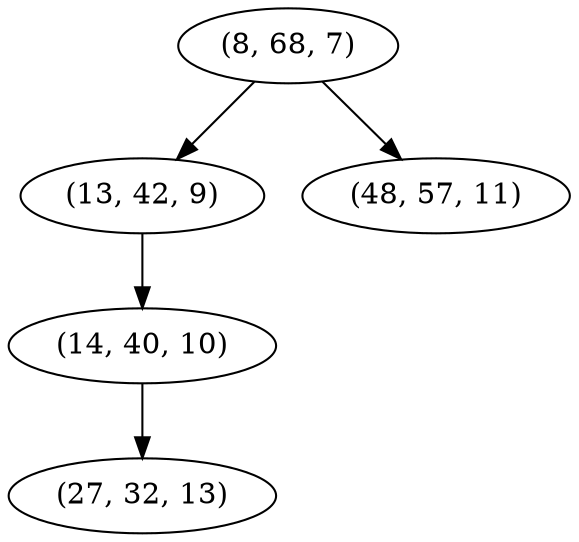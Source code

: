 digraph tree {
    "(8, 68, 7)";
    "(13, 42, 9)";
    "(14, 40, 10)";
    "(27, 32, 13)";
    "(48, 57, 11)";
    "(8, 68, 7)" -> "(13, 42, 9)";
    "(8, 68, 7)" -> "(48, 57, 11)";
    "(13, 42, 9)" -> "(14, 40, 10)";
    "(14, 40, 10)" -> "(27, 32, 13)";
}
